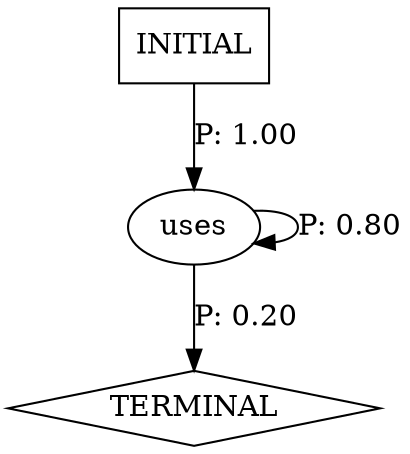 digraph G {
  0 [label="uses"];
  1 [label="TERMINAL",shape=diamond];
  2 [label="INITIAL",shape=box];
0->0 [label="P: 0.80"];
0->1 [label="P: 0.20"];
2->0 [label="P: 1.00"];
}
